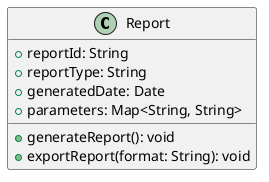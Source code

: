 @startuml
'https://plantuml.com/class-diagram

class Report {
  + reportId: String
  + reportType: String
  + generatedDate: Date
  + parameters: Map<String, String>
  + generateReport(): void
  + exportReport(format: String): void
}

@enduml